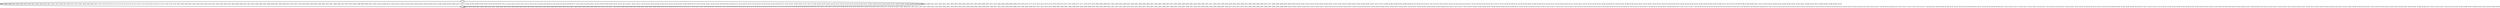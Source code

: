 digraph G {
        node [style=rounded, penwidth=3, fontsize=20, shape=oval];
        "1" -> "0" [label="@601, @605, @609, @612, @616, @619, @623, @626, @631, @636, @639, @644, @647, @652, @655, @660, @665, @668, @673, @676, @682, @686, @689, @693, @697, @701, @705, @708, @712, @714, @720, @724, @730, @734, @737, @747, @754, @758, @762, @769, @773, @778, @785, @792, @795, @801, @805, @809, @812, @816, @819, @824, @829, @832, @837, @842, @845, @850, @855, @858, @864, @868, @870, @875, @878, @883, @886, @891, @894, @898, @901, @905, @908, @913, @918, @921, @926, @929, @935, @939, @943, @946, @950, @953, @957, @960, @965, @970, @973, @978, @981, @986, @989, @994, @997, @1001, @1004, @1008, @1011, @1016, @1021, @1024, @1029, @1032, @1038, @1042, @1046, @1049, @1053, @1056, @1060, @1063, @1068, @1073, @1076, @1081, @1084, @1089, @1092, @1097, @1100, @1104, @1107, @1111, @1114, @1119, @1124, @1127, @1132, @1135, @1141, @1145, @1149, @1152, @1156, @1159, @1163, @1166, @1171, @1176, @1179, @1184, @1187, @1192, @1195, @1200, @1203, @1207, @1210, @1214, @1217, @1222, @1227, @1230, @1235, @1238, @1244, @1248, @1252, @1255, @1259, @1262, @1266, @1269, @1274, @1279, @1282, @1287, @1290, @1295, @1298, @1303, @1308, @1311, @1316, @1319, @1325, @1329, @1332, @1336, @1340, @1344, @1348, @1351, @1355, @1357, @1363, @1367, @1373, @1377, @1380, @1390, @1397, @1401, @1405, @1412, @1416, @1419, @1424, @1429, @1434, @1437, @1444, @1448, @1454, @1458, @1461, @1471, @1476, @1481, @1484, @1490, @1494, @1498", color=black,arrowsize=1,style=bold,penwidth=3,fontsize=20];
"0" -> "0" [label="@602, @603, @606, @607, @610, @613, @614, @617, @620, @621, @624, @627, @628, @629, @632, @633, @634, @637, @640, @641, @642, @645, @648, @649, @650, @653, @656, @657, @658, @661, @662, @663, @666, @669, @670, @671, @674, @677, @678, @679, @680, @683, @684, @687, @690, @691, @694, @695, @698, @699, @702, @703, @706, @709, @710, @715, @716, @717, @718, @721, @722, @725, @726, @727, @728, @731, @732, @735, @738, @739, @740, @741, @742, @743, @744, @745, @748, @749, @750, @751, @752, @755, @756, @759, @760, @763, @764, @765, @766, @767, @770, @771, @774, @775, @776, @779, @780, @781, @782, @783, @786, @787, @788, @789, @790, @793, @796, @797, @798, @799, @802, @803, @806, @807, @810, @813, @814, @817, @820, @821, @822, @825, @826, @827, @830, @833, @834, @835, @838, @839, @840, @843, @846, @847, @848, @851, @852, @853, @856, @859, @860, @861, @862, @865, @866, @871, @872, @873, @876, @879, @880, @881, @884, @887, @888, @889, @892, @895, @896, @899, @902, @903, @906, @909, @910, @911, @914, @915, @916, @919, @922, @923, @924, @927, @930, @931, @932, @933, @936, @937, @940, @941, @944, @947, @948, @951, @954, @955, @958, @961, @962, @963, @966, @967, @968, @971, @974, @975, @976, @979, @982, @983, @984, @987, @990, @991, @992, @995, @998, @999, @1002, @1005, @1006, @1009, @1012, @1013, @1014, @1017, @1018, @1019, @1022, @1025, @1026, @1027, @1030, @1033, @1034, @1035, @1036, @1039, @1040, @1043, @1044, @1047, @1050, @1051, @1054, @1057, @1058, @1061, @1064, @1065, @1066, @1069, @1070, @1071, @1074, @1077, @1078, @1079, @1082, @1085, @1086, @1087, @1090, @1093, @1094, @1095, @1098, @1101, @1102, @1105, @1108, @1109, @1112, @1115, @1116, @1117, @1120, @1121, @1122, @1125, @1128, @1129, @1130, @1133, @1136, @1137, @1138, @1139, @1142, @1143, @1146, @1147, @1150, @1153, @1154, @1157, @1160, @1161, @1164, @1167, @1168, @1169, @1172, @1173, @1174, @1177, @1180, @1181, @1182, @1185, @1188, @1189, @1190, @1193, @1196, @1197, @1198, @1201, @1204, @1205, @1208, @1211, @1212, @1215, @1218, @1219, @1220, @1223, @1224, @1225, @1228, @1231, @1232, @1233, @1236, @1239, @1240, @1241, @1242, @1245, @1246, @1249, @1250, @1253, @1256, @1257, @1260, @1263, @1264, @1267, @1270, @1271, @1272, @1275, @1276, @1277, @1280, @1283, @1284, @1285, @1288, @1291, @1292, @1293, @1296, @1299, @1300, @1301, @1304, @1305, @1306, @1309, @1312, @1313, @1314, @1317, @1320, @1321, @1322, @1323, @1326, @1327, @1330, @1333, @1334, @1337, @1338, @1341, @1342, @1345, @1346, @1349, @1352, @1353, @1358, @1359, @1360, @1361, @1364, @1365, @1368, @1369, @1370, @1371, @1374, @1375, @1378, @1381, @1382, @1383, @1384, @1385, @1386, @1387, @1388, @1391, @1392, @1393, @1394, @1395, @1398, @1399, @1402, @1403, @1406, @1407, @1408, @1409, @1410, @1413, @1414, @1417, @1420, @1421, @1422, @1425, @1426, @1427, @1430, @1431, @1432, @1435, @1438, @1439, @1440, @1441, @1442, @1445, @1446, @1449, @1450, @1451, @1452, @1455, @1456, @1459, @1462, @1463, @1464, @1465, @1466, @1467, @1468, @1469, @1472, @1473, @1474, @1477, @1478, @1479, @1482, @1485, @1486, @1487, @1488, @1491, @1492, @1495, @1496, @1499", color=black,arrowsize=1,style=bold,penwidth=3,fontsize=20];
"0" -> "1" [label="@604, @608, @611, @615, @618, @622, @625, @630, @635, @638, @643, @646, @651, @654, @659, @664, @667, @672, @675, @681, @685, @688, @692, @696, @700, @704, @707, @711, @713, @719, @723, @729, @733, @736, @746, @753, @757, @761, @768, @772, @777, @784, @791, @794, @800, @804, @808, @811, @815, @818, @823, @828, @831, @836, @841, @844, @849, @854, @857, @863, @867, @869, @874, @877, @882, @885, @890, @893, @897, @900, @904, @907, @912, @917, @920, @925, @928, @934, @938, @942, @945, @949, @952, @956, @959, @964, @969, @972, @977, @980, @985, @988, @993, @996, @1000, @1003, @1007, @1010, @1015, @1020, @1023, @1028, @1031, @1037, @1041, @1045, @1048, @1052, @1055, @1059, @1062, @1067, @1072, @1075, @1080, @1083, @1088, @1091, @1096, @1099, @1103, @1106, @1110, @1113, @1118, @1123, @1126, @1131, @1134, @1140, @1144, @1148, @1151, @1155, @1158, @1162, @1165, @1170, @1175, @1178, @1183, @1186, @1191, @1194, @1199, @1202, @1206, @1209, @1213, @1216, @1221, @1226, @1229, @1234, @1237, @1243, @1247, @1251, @1254, @1258, @1261, @1265, @1268, @1273, @1278, @1281, @1286, @1289, @1294, @1297, @1302, @1307, @1310, @1315, @1318, @1324, @1328, @1331, @1335, @1339, @1343, @1347, @1350, @1354, @1356, @1362, @1366, @1372, @1376, @1379, @1389, @1396, @1400, @1404, @1411, @1415, @1418, @1423, @1428, @1433, @1436, @1443, @1447, @1453, @1457, @1460, @1470, @1475, @1480, @1483, @1489, @1493, @1497", color=black,arrowsize=1,style=bold,penwidth=3,fontsize=20];
}
